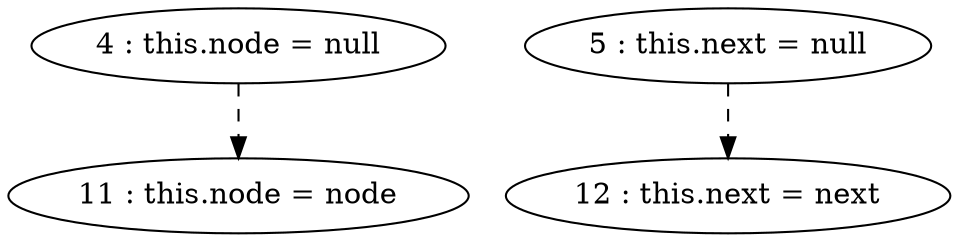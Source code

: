 digraph G {
"4 : this.node = null"
"4 : this.node = null" -> "11 : this.node = node" [style=dashed]
"5 : this.next = null"
"5 : this.next = null" -> "12 : this.next = next" [style=dashed]
"11 : this.node = node"
"12 : this.next = next"
}